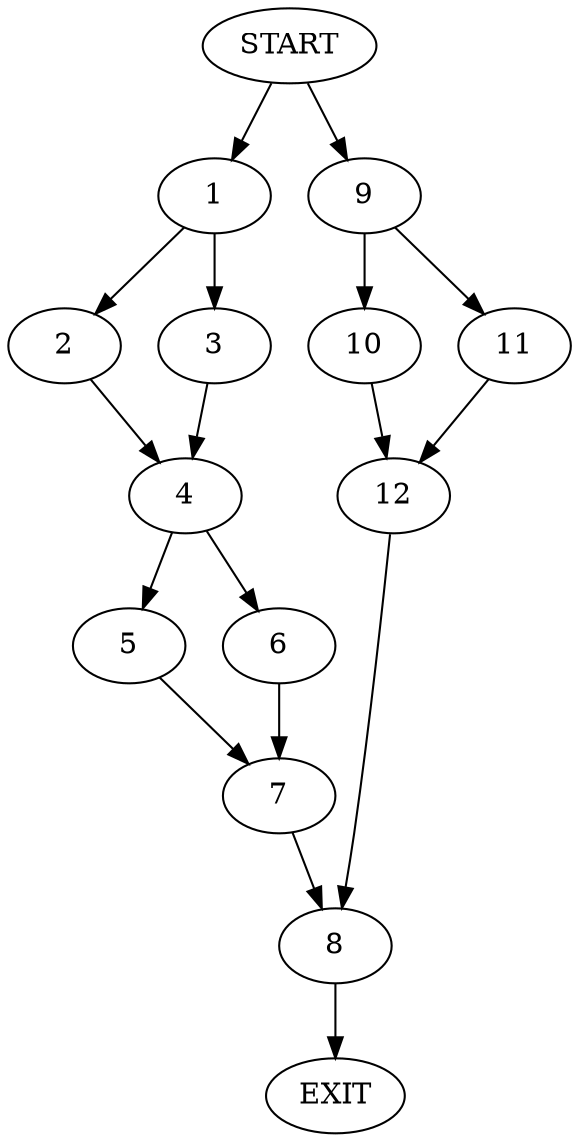 digraph {
0 [label="START"]
13 [label="EXIT"]
0 -> 1
1 -> 2
1 -> 3
2 -> 4
3 -> 4
4 -> 5
4 -> 6
6 -> 7
5 -> 7
7 -> 8
8 -> 13
0 -> 9
9 -> 10
9 -> 11
11 -> 12
10 -> 12
12 -> 8
}
